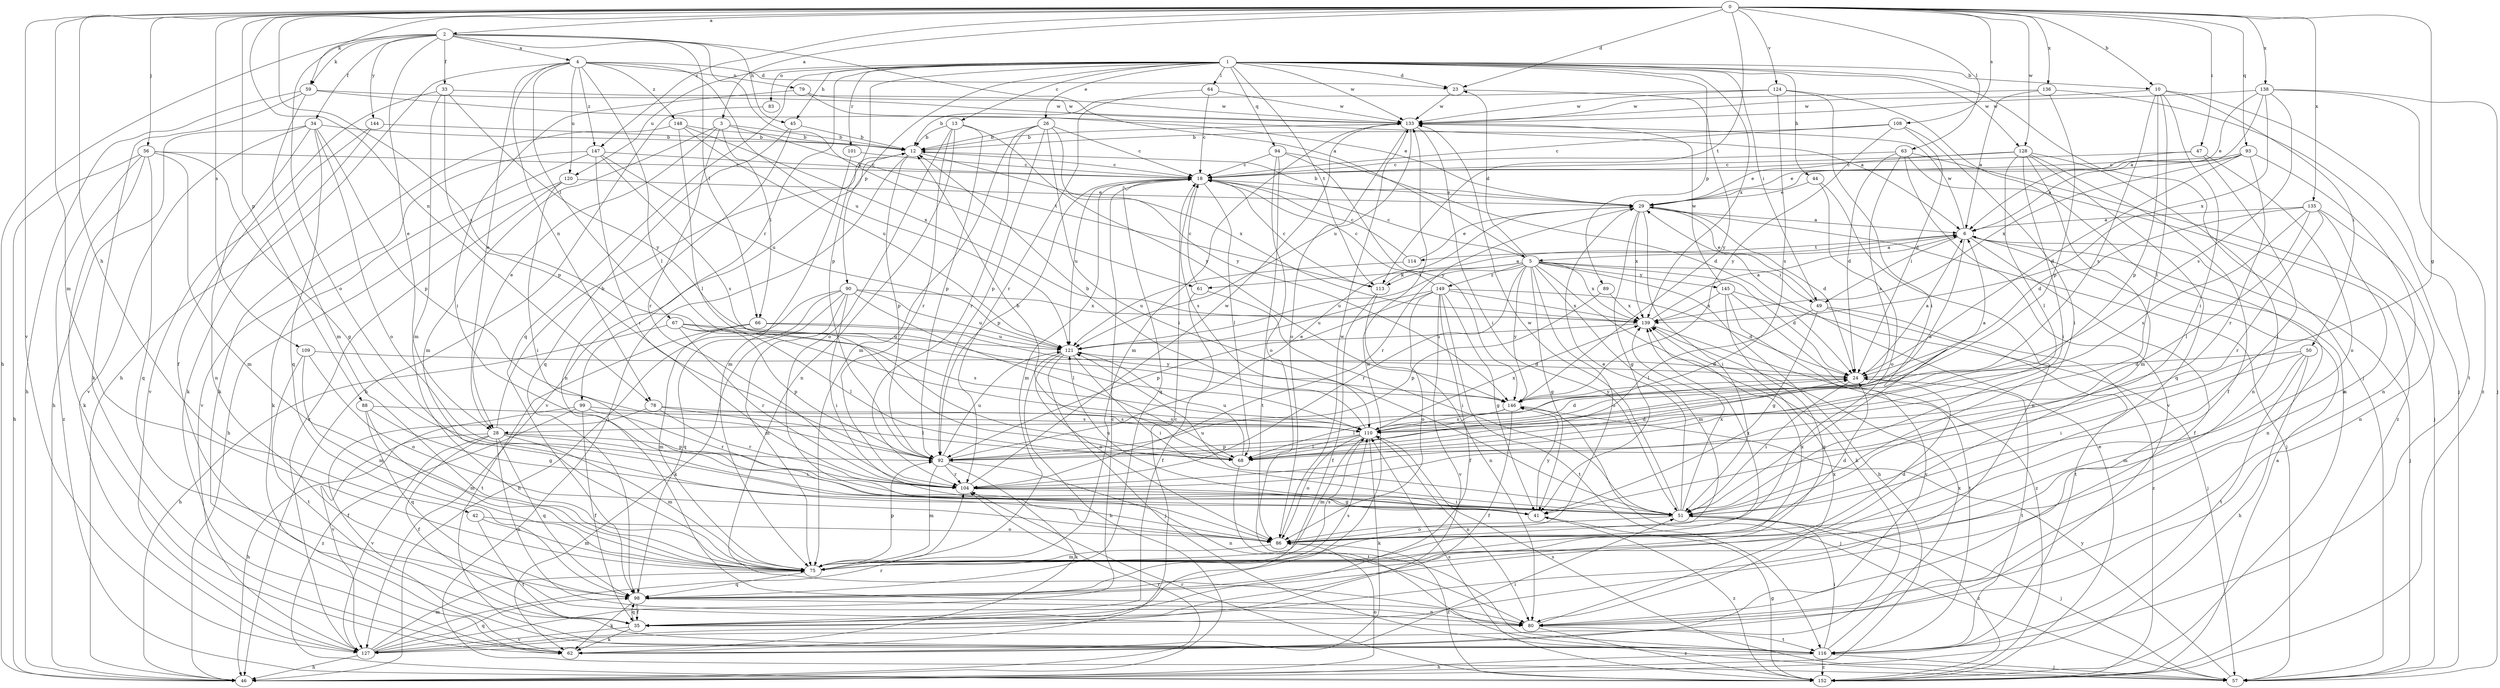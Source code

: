 strict digraph  {
0;
1;
2;
3;
4;
5;
6;
10;
12;
13;
18;
23;
24;
26;
28;
29;
33;
34;
35;
41;
42;
44;
45;
46;
47;
49;
50;
51;
56;
57;
59;
61;
62;
63;
64;
66;
67;
68;
75;
78;
79;
80;
83;
86;
88;
89;
90;
92;
93;
94;
98;
99;
101;
104;
108;
109;
110;
113;
114;
116;
120;
121;
124;
127;
128;
133;
135;
136;
138;
139;
144;
145;
146;
147;
148;
149;
152;
0 -> 2  [label=a];
0 -> 3  [label=a];
0 -> 10  [label=b];
0 -> 23  [label=d];
0 -> 41  [label=g];
0 -> 42  [label=h];
0 -> 47  [label=i];
0 -> 56  [label=j];
0 -> 59  [label=k];
0 -> 63  [label=l];
0 -> 75  [label=m];
0 -> 78  [label=n];
0 -> 88  [label=p];
0 -> 93  [label=q];
0 -> 108  [label=s];
0 -> 109  [label=s];
0 -> 110  [label=s];
0 -> 113  [label=t];
0 -> 124  [label=v];
0 -> 127  [label=v];
0 -> 128  [label=w];
0 -> 135  [label=x];
0 -> 136  [label=x];
0 -> 138  [label=x];
0 -> 147  [label=z];
1 -> 10  [label=b];
1 -> 13  [label=c];
1 -> 23  [label=d];
1 -> 26  [label=e];
1 -> 44  [label=h];
1 -> 45  [label=h];
1 -> 49  [label=i];
1 -> 57  [label=j];
1 -> 64  [label=l];
1 -> 83  [label=o];
1 -> 89  [label=p];
1 -> 90  [label=p];
1 -> 92  [label=p];
1 -> 94  [label=q];
1 -> 98  [label=q];
1 -> 99  [label=r];
1 -> 101  [label=r];
1 -> 113  [label=t];
1 -> 120  [label=u];
1 -> 128  [label=w];
1 -> 133  [label=w];
1 -> 139  [label=x];
2 -> 4  [label=a];
2 -> 5  [label=a];
2 -> 28  [label=e];
2 -> 33  [label=f];
2 -> 34  [label=f];
2 -> 45  [label=h];
2 -> 46  [label=h];
2 -> 59  [label=k];
2 -> 61  [label=k];
2 -> 66  [label=l];
2 -> 86  [label=o];
2 -> 144  [label=y];
3 -> 12  [label=b];
3 -> 28  [label=e];
3 -> 66  [label=l];
3 -> 75  [label=m];
3 -> 104  [label=r];
3 -> 113  [label=t];
4 -> 23  [label=d];
4 -> 28  [label=e];
4 -> 46  [label=h];
4 -> 67  [label=l];
4 -> 68  [label=l];
4 -> 78  [label=n];
4 -> 79  [label=n];
4 -> 120  [label=u];
4 -> 121  [label=u];
4 -> 147  [label=z];
4 -> 148  [label=z];
5 -> 18  [label=c];
5 -> 23  [label=d];
5 -> 24  [label=d];
5 -> 41  [label=g];
5 -> 46  [label=h];
5 -> 49  [label=i];
5 -> 61  [label=k];
5 -> 62  [label=k];
5 -> 75  [label=m];
5 -> 86  [label=o];
5 -> 104  [label=r];
5 -> 113  [label=t];
5 -> 121  [label=u];
5 -> 139  [label=x];
5 -> 145  [label=y];
5 -> 146  [label=y];
5 -> 149  [label=z];
6 -> 5  [label=a];
6 -> 28  [label=e];
6 -> 35  [label=f];
6 -> 49  [label=i];
6 -> 57  [label=j];
6 -> 80  [label=n];
6 -> 114  [label=t];
6 -> 133  [label=w];
10 -> 50  [label=i];
10 -> 51  [label=i];
10 -> 68  [label=l];
10 -> 92  [label=p];
10 -> 110  [label=s];
10 -> 116  [label=t];
10 -> 133  [label=w];
12 -> 18  [label=c];
12 -> 57  [label=j];
12 -> 92  [label=p];
12 -> 127  [label=v];
12 -> 139  [label=x];
13 -> 12  [label=b];
13 -> 80  [label=n];
13 -> 86  [label=o];
13 -> 92  [label=p];
13 -> 104  [label=r];
13 -> 146  [label=y];
18 -> 29  [label=e];
18 -> 68  [label=l];
18 -> 75  [label=m];
18 -> 92  [label=p];
18 -> 98  [label=q];
18 -> 110  [label=s];
18 -> 121  [label=u];
23 -> 133  [label=w];
23 -> 146  [label=y];
24 -> 6  [label=a];
24 -> 51  [label=i];
24 -> 116  [label=t];
24 -> 146  [label=y];
26 -> 12  [label=b];
26 -> 18  [label=c];
26 -> 51  [label=i];
26 -> 75  [label=m];
26 -> 92  [label=p];
26 -> 104  [label=r];
26 -> 146  [label=y];
28 -> 12  [label=b];
28 -> 35  [label=f];
28 -> 46  [label=h];
28 -> 51  [label=i];
28 -> 75  [label=m];
28 -> 80  [label=n];
28 -> 92  [label=p];
28 -> 98  [label=q];
28 -> 127  [label=v];
29 -> 6  [label=a];
29 -> 12  [label=b];
29 -> 24  [label=d];
29 -> 41  [label=g];
29 -> 51  [label=i];
29 -> 57  [label=j];
29 -> 104  [label=r];
29 -> 139  [label=x];
33 -> 35  [label=f];
33 -> 75  [label=m];
33 -> 92  [label=p];
33 -> 133  [label=w];
33 -> 146  [label=y];
34 -> 12  [label=b];
34 -> 46  [label=h];
34 -> 80  [label=n];
34 -> 86  [label=o];
34 -> 92  [label=p];
34 -> 98  [label=q];
34 -> 127  [label=v];
35 -> 62  [label=k];
35 -> 98  [label=q];
35 -> 127  [label=v];
41 -> 121  [label=u];
41 -> 146  [label=y];
41 -> 152  [label=z];
42 -> 75  [label=m];
42 -> 86  [label=o];
42 -> 116  [label=t];
44 -> 29  [label=e];
44 -> 80  [label=n];
44 -> 86  [label=o];
45 -> 12  [label=b];
45 -> 80  [label=n];
45 -> 98  [label=q];
46 -> 86  [label=o];
46 -> 104  [label=r];
47 -> 18  [label=c];
47 -> 29  [label=e];
47 -> 51  [label=i];
47 -> 86  [label=o];
49 -> 29  [label=e];
49 -> 41  [label=g];
49 -> 68  [label=l];
49 -> 116  [label=t];
49 -> 152  [label=z];
50 -> 24  [label=d];
50 -> 46  [label=h];
50 -> 51  [label=i];
50 -> 75  [label=m];
50 -> 116  [label=t];
51 -> 29  [label=e];
51 -> 57  [label=j];
51 -> 86  [label=o];
51 -> 121  [label=u];
51 -> 133  [label=w];
51 -> 139  [label=x];
51 -> 152  [label=z];
56 -> 18  [label=c];
56 -> 41  [label=g];
56 -> 46  [label=h];
56 -> 62  [label=k];
56 -> 75  [label=m];
56 -> 98  [label=q];
56 -> 152  [label=z];
57 -> 110  [label=s];
57 -> 146  [label=y];
59 -> 6  [label=a];
59 -> 46  [label=h];
59 -> 62  [label=k];
59 -> 75  [label=m];
59 -> 133  [label=w];
61 -> 18  [label=c];
61 -> 35  [label=f];
61 -> 51  [label=i];
62 -> 18  [label=c];
62 -> 51  [label=i];
63 -> 18  [label=c];
63 -> 24  [label=d];
63 -> 57  [label=j];
63 -> 110  [label=s];
63 -> 127  [label=v];
63 -> 152  [label=z];
64 -> 18  [label=c];
64 -> 104  [label=r];
64 -> 133  [label=w];
66 -> 75  [label=m];
66 -> 116  [label=t];
66 -> 121  [label=u];
66 -> 146  [label=y];
67 -> 46  [label=h];
67 -> 68  [label=l];
67 -> 92  [label=p];
67 -> 104  [label=r];
67 -> 110  [label=s];
67 -> 121  [label=u];
68 -> 12  [label=b];
68 -> 24  [label=d];
68 -> 116  [label=t];
68 -> 121  [label=u];
75 -> 24  [label=d];
75 -> 92  [label=p];
75 -> 98  [label=q];
75 -> 110  [label=s];
75 -> 139  [label=x];
78 -> 35  [label=f];
78 -> 68  [label=l];
78 -> 104  [label=r];
78 -> 110  [label=s];
79 -> 29  [label=e];
79 -> 51  [label=i];
79 -> 133  [label=w];
80 -> 116  [label=t];
80 -> 139  [label=x];
80 -> 152  [label=z];
83 -> 46  [label=h];
86 -> 24  [label=d];
86 -> 75  [label=m];
86 -> 133  [label=w];
86 -> 139  [label=x];
86 -> 152  [label=z];
88 -> 41  [label=g];
88 -> 75  [label=m];
88 -> 98  [label=q];
88 -> 110  [label=s];
89 -> 92  [label=p];
89 -> 139  [label=x];
90 -> 46  [label=h];
90 -> 51  [label=i];
90 -> 62  [label=k];
90 -> 68  [label=l];
90 -> 75  [label=m];
90 -> 98  [label=q];
90 -> 121  [label=u];
90 -> 139  [label=x];
92 -> 29  [label=e];
92 -> 62  [label=k];
92 -> 75  [label=m];
92 -> 80  [label=n];
92 -> 104  [label=r];
92 -> 121  [label=u];
93 -> 6  [label=a];
93 -> 18  [label=c];
93 -> 24  [label=d];
93 -> 80  [label=n];
93 -> 104  [label=r];
93 -> 139  [label=x];
94 -> 18  [label=c];
94 -> 24  [label=d];
94 -> 86  [label=o];
94 -> 116  [label=t];
94 -> 146  [label=y];
98 -> 35  [label=f];
98 -> 62  [label=k];
98 -> 80  [label=n];
98 -> 110  [label=s];
98 -> 133  [label=w];
99 -> 35  [label=f];
99 -> 104  [label=r];
99 -> 110  [label=s];
99 -> 127  [label=v];
99 -> 152  [label=z];
101 -> 18  [label=c];
101 -> 75  [label=m];
104 -> 41  [label=g];
104 -> 51  [label=i];
104 -> 133  [label=w];
108 -> 12  [label=b];
108 -> 18  [label=c];
108 -> 24  [label=d];
108 -> 51  [label=i];
108 -> 146  [label=y];
109 -> 24  [label=d];
109 -> 75  [label=m];
109 -> 86  [label=o];
109 -> 116  [label=t];
110 -> 12  [label=b];
110 -> 24  [label=d];
110 -> 62  [label=k];
110 -> 68  [label=l];
110 -> 75  [label=m];
110 -> 80  [label=n];
110 -> 86  [label=o];
110 -> 92  [label=p];
110 -> 139  [label=x];
113 -> 6  [label=a];
113 -> 18  [label=c];
113 -> 35  [label=f];
113 -> 80  [label=n];
114 -> 18  [label=c];
114 -> 29  [label=e];
114 -> 121  [label=u];
116 -> 46  [label=h];
116 -> 51  [label=i];
116 -> 57  [label=j];
116 -> 139  [label=x];
116 -> 152  [label=z];
120 -> 29  [label=e];
120 -> 46  [label=h];
120 -> 51  [label=i];
120 -> 127  [label=v];
121 -> 24  [label=d];
121 -> 46  [label=h];
121 -> 51  [label=i];
121 -> 57  [label=j];
121 -> 86  [label=o];
124 -> 12  [label=b];
124 -> 51  [label=i];
124 -> 110  [label=s];
124 -> 133  [label=w];
124 -> 152  [label=z];
127 -> 18  [label=c];
127 -> 46  [label=h];
127 -> 75  [label=m];
127 -> 98  [label=q];
127 -> 104  [label=r];
128 -> 18  [label=c];
128 -> 29  [label=e];
128 -> 35  [label=f];
128 -> 51  [label=i];
128 -> 68  [label=l];
128 -> 75  [label=m];
128 -> 80  [label=n];
128 -> 98  [label=q];
133 -> 12  [label=b];
133 -> 51  [label=i];
133 -> 75  [label=m];
133 -> 86  [label=o];
133 -> 121  [label=u];
135 -> 6  [label=a];
135 -> 24  [label=d];
135 -> 68  [label=l];
135 -> 75  [label=m];
135 -> 80  [label=n];
135 -> 104  [label=r];
135 -> 110  [label=s];
136 -> 6  [label=a];
136 -> 57  [label=j];
136 -> 92  [label=p];
136 -> 133  [label=w];
138 -> 6  [label=a];
138 -> 29  [label=e];
138 -> 57  [label=j];
138 -> 110  [label=s];
138 -> 133  [label=w];
138 -> 139  [label=x];
138 -> 152  [label=z];
139 -> 6  [label=a];
139 -> 116  [label=t];
139 -> 121  [label=u];
144 -> 12  [label=b];
144 -> 62  [label=k];
144 -> 127  [label=v];
145 -> 57  [label=j];
145 -> 98  [label=q];
145 -> 127  [label=v];
145 -> 133  [label=w];
145 -> 139  [label=x];
145 -> 152  [label=z];
146 -> 6  [label=a];
146 -> 35  [label=f];
146 -> 57  [label=j];
146 -> 68  [label=l];
146 -> 110  [label=s];
147 -> 18  [label=c];
147 -> 62  [label=k];
147 -> 104  [label=r];
147 -> 110  [label=s];
147 -> 121  [label=u];
147 -> 127  [label=v];
148 -> 12  [label=b];
148 -> 62  [label=k];
148 -> 68  [label=l];
148 -> 121  [label=u];
148 -> 139  [label=x];
149 -> 18  [label=c];
149 -> 24  [label=d];
149 -> 35  [label=f];
149 -> 41  [label=g];
149 -> 86  [label=o];
149 -> 92  [label=p];
149 -> 116  [label=t];
149 -> 121  [label=u];
149 -> 127  [label=v];
149 -> 139  [label=x];
152 -> 6  [label=a];
152 -> 29  [label=e];
152 -> 41  [label=g];
152 -> 104  [label=r];
152 -> 110  [label=s];
}
